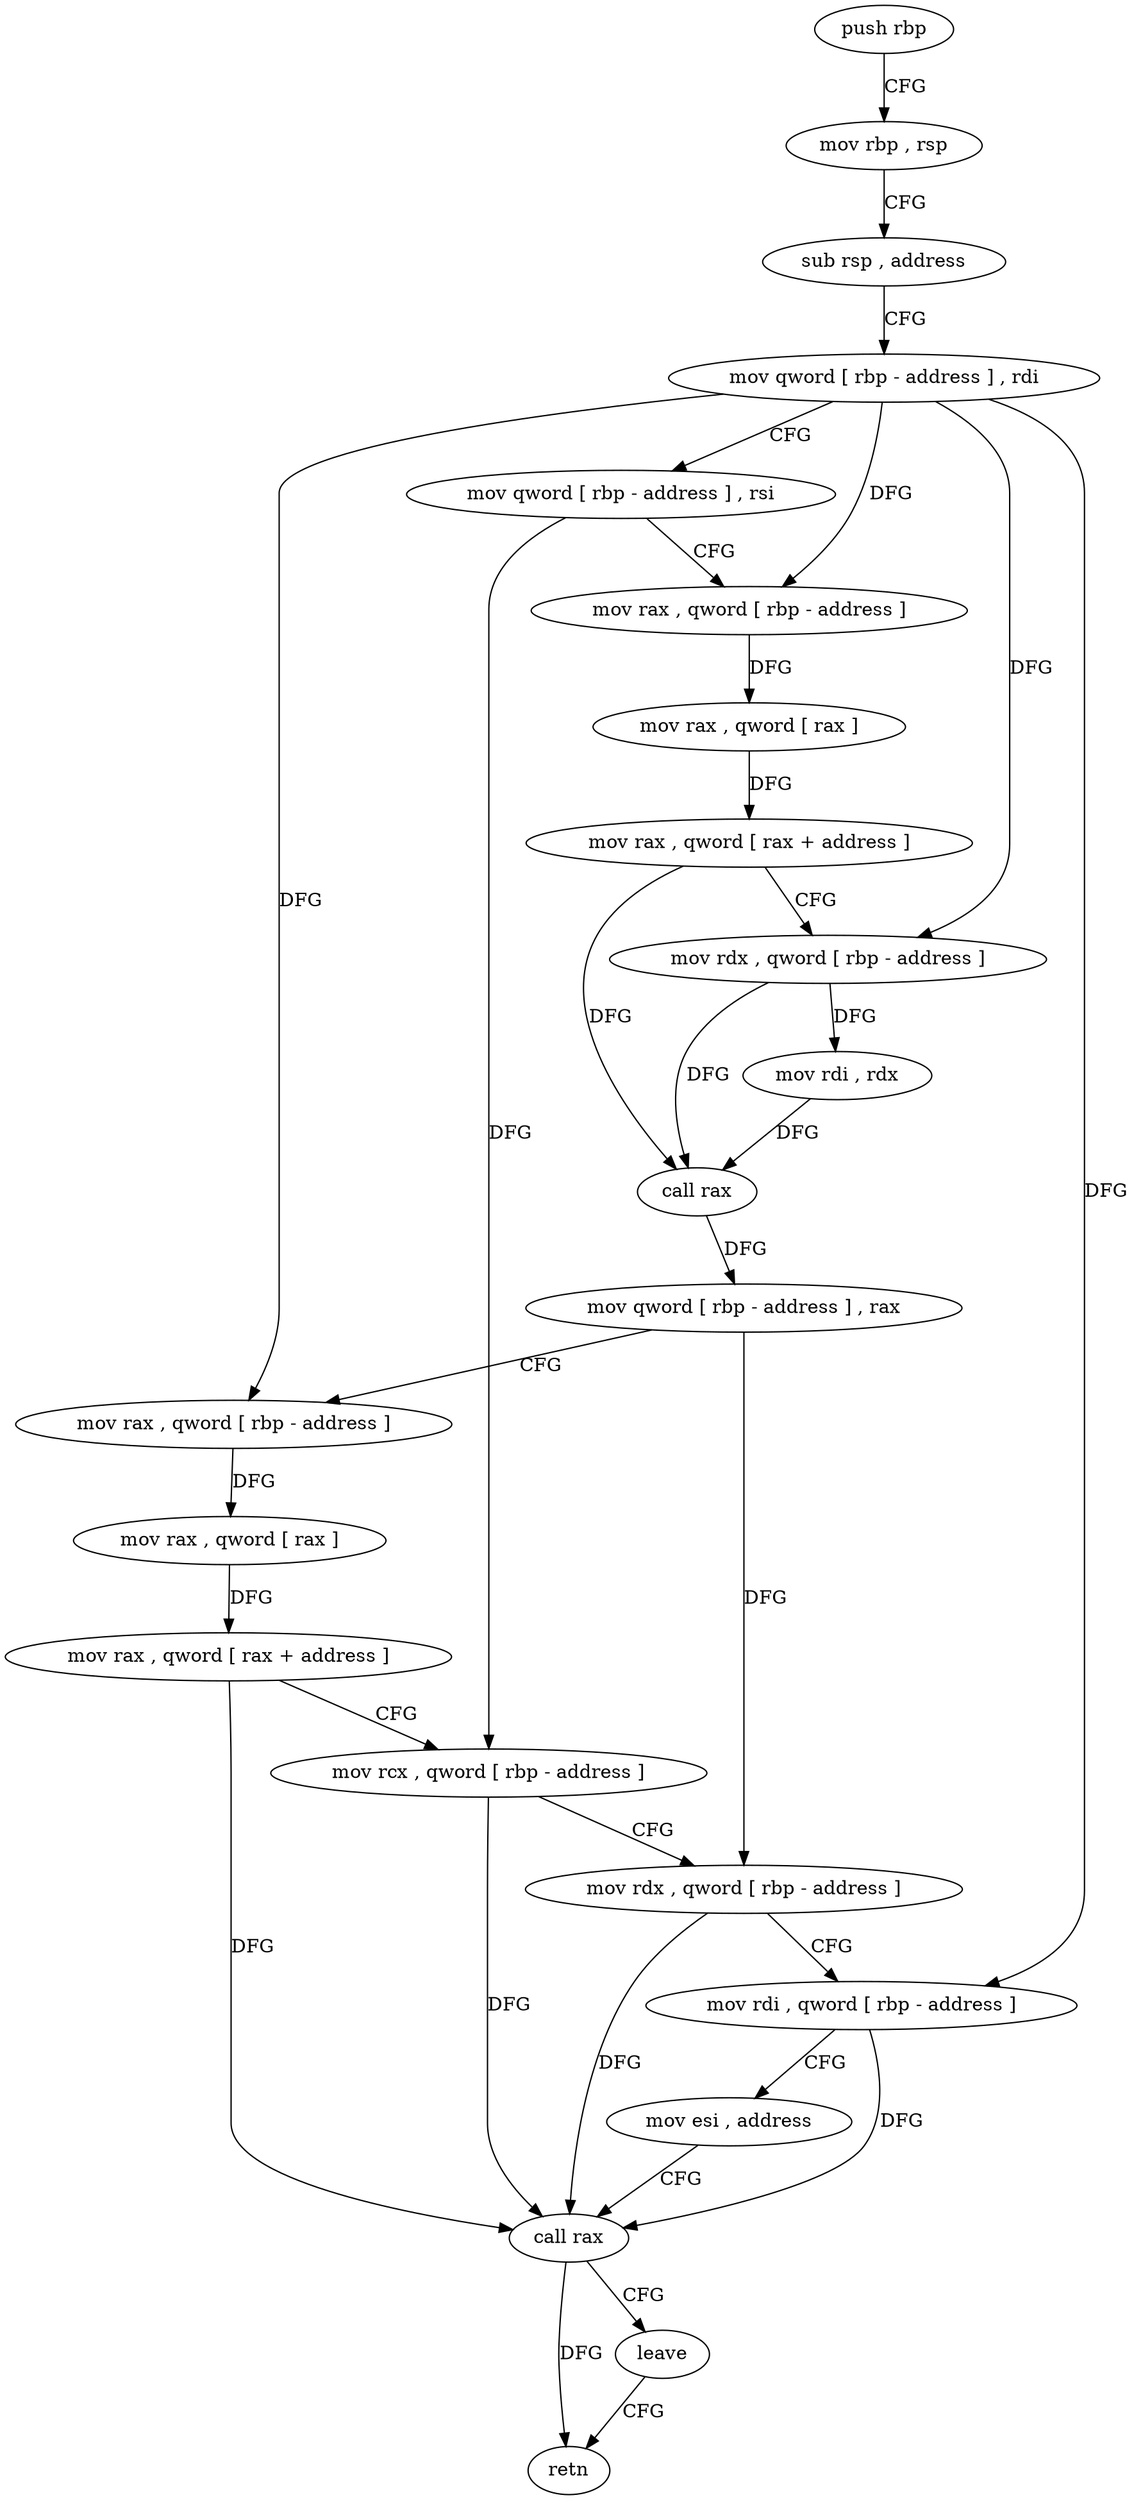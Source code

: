 digraph "func" {
"230308" [label = "push rbp" ]
"230309" [label = "mov rbp , rsp" ]
"230312" [label = "sub rsp , address" ]
"230316" [label = "mov qword [ rbp - address ] , rdi" ]
"230320" [label = "mov qword [ rbp - address ] , rsi" ]
"230324" [label = "mov rax , qword [ rbp - address ]" ]
"230328" [label = "mov rax , qword [ rax ]" ]
"230331" [label = "mov rax , qword [ rax + address ]" ]
"230335" [label = "mov rdx , qword [ rbp - address ]" ]
"230339" [label = "mov rdi , rdx" ]
"230342" [label = "call rax" ]
"230344" [label = "mov qword [ rbp - address ] , rax" ]
"230348" [label = "mov rax , qword [ rbp - address ]" ]
"230352" [label = "mov rax , qword [ rax ]" ]
"230355" [label = "mov rax , qword [ rax + address ]" ]
"230359" [label = "mov rcx , qword [ rbp - address ]" ]
"230363" [label = "mov rdx , qword [ rbp - address ]" ]
"230367" [label = "mov rdi , qword [ rbp - address ]" ]
"230371" [label = "mov esi , address" ]
"230376" [label = "call rax" ]
"230378" [label = "leave" ]
"230379" [label = "retn" ]
"230308" -> "230309" [ label = "CFG" ]
"230309" -> "230312" [ label = "CFG" ]
"230312" -> "230316" [ label = "CFG" ]
"230316" -> "230320" [ label = "CFG" ]
"230316" -> "230324" [ label = "DFG" ]
"230316" -> "230335" [ label = "DFG" ]
"230316" -> "230348" [ label = "DFG" ]
"230316" -> "230367" [ label = "DFG" ]
"230320" -> "230324" [ label = "CFG" ]
"230320" -> "230359" [ label = "DFG" ]
"230324" -> "230328" [ label = "DFG" ]
"230328" -> "230331" [ label = "DFG" ]
"230331" -> "230335" [ label = "CFG" ]
"230331" -> "230342" [ label = "DFG" ]
"230335" -> "230339" [ label = "DFG" ]
"230335" -> "230342" [ label = "DFG" ]
"230339" -> "230342" [ label = "DFG" ]
"230342" -> "230344" [ label = "DFG" ]
"230344" -> "230348" [ label = "CFG" ]
"230344" -> "230363" [ label = "DFG" ]
"230348" -> "230352" [ label = "DFG" ]
"230352" -> "230355" [ label = "DFG" ]
"230355" -> "230359" [ label = "CFG" ]
"230355" -> "230376" [ label = "DFG" ]
"230359" -> "230363" [ label = "CFG" ]
"230359" -> "230376" [ label = "DFG" ]
"230363" -> "230367" [ label = "CFG" ]
"230363" -> "230376" [ label = "DFG" ]
"230367" -> "230371" [ label = "CFG" ]
"230367" -> "230376" [ label = "DFG" ]
"230371" -> "230376" [ label = "CFG" ]
"230376" -> "230378" [ label = "CFG" ]
"230376" -> "230379" [ label = "DFG" ]
"230378" -> "230379" [ label = "CFG" ]
}

